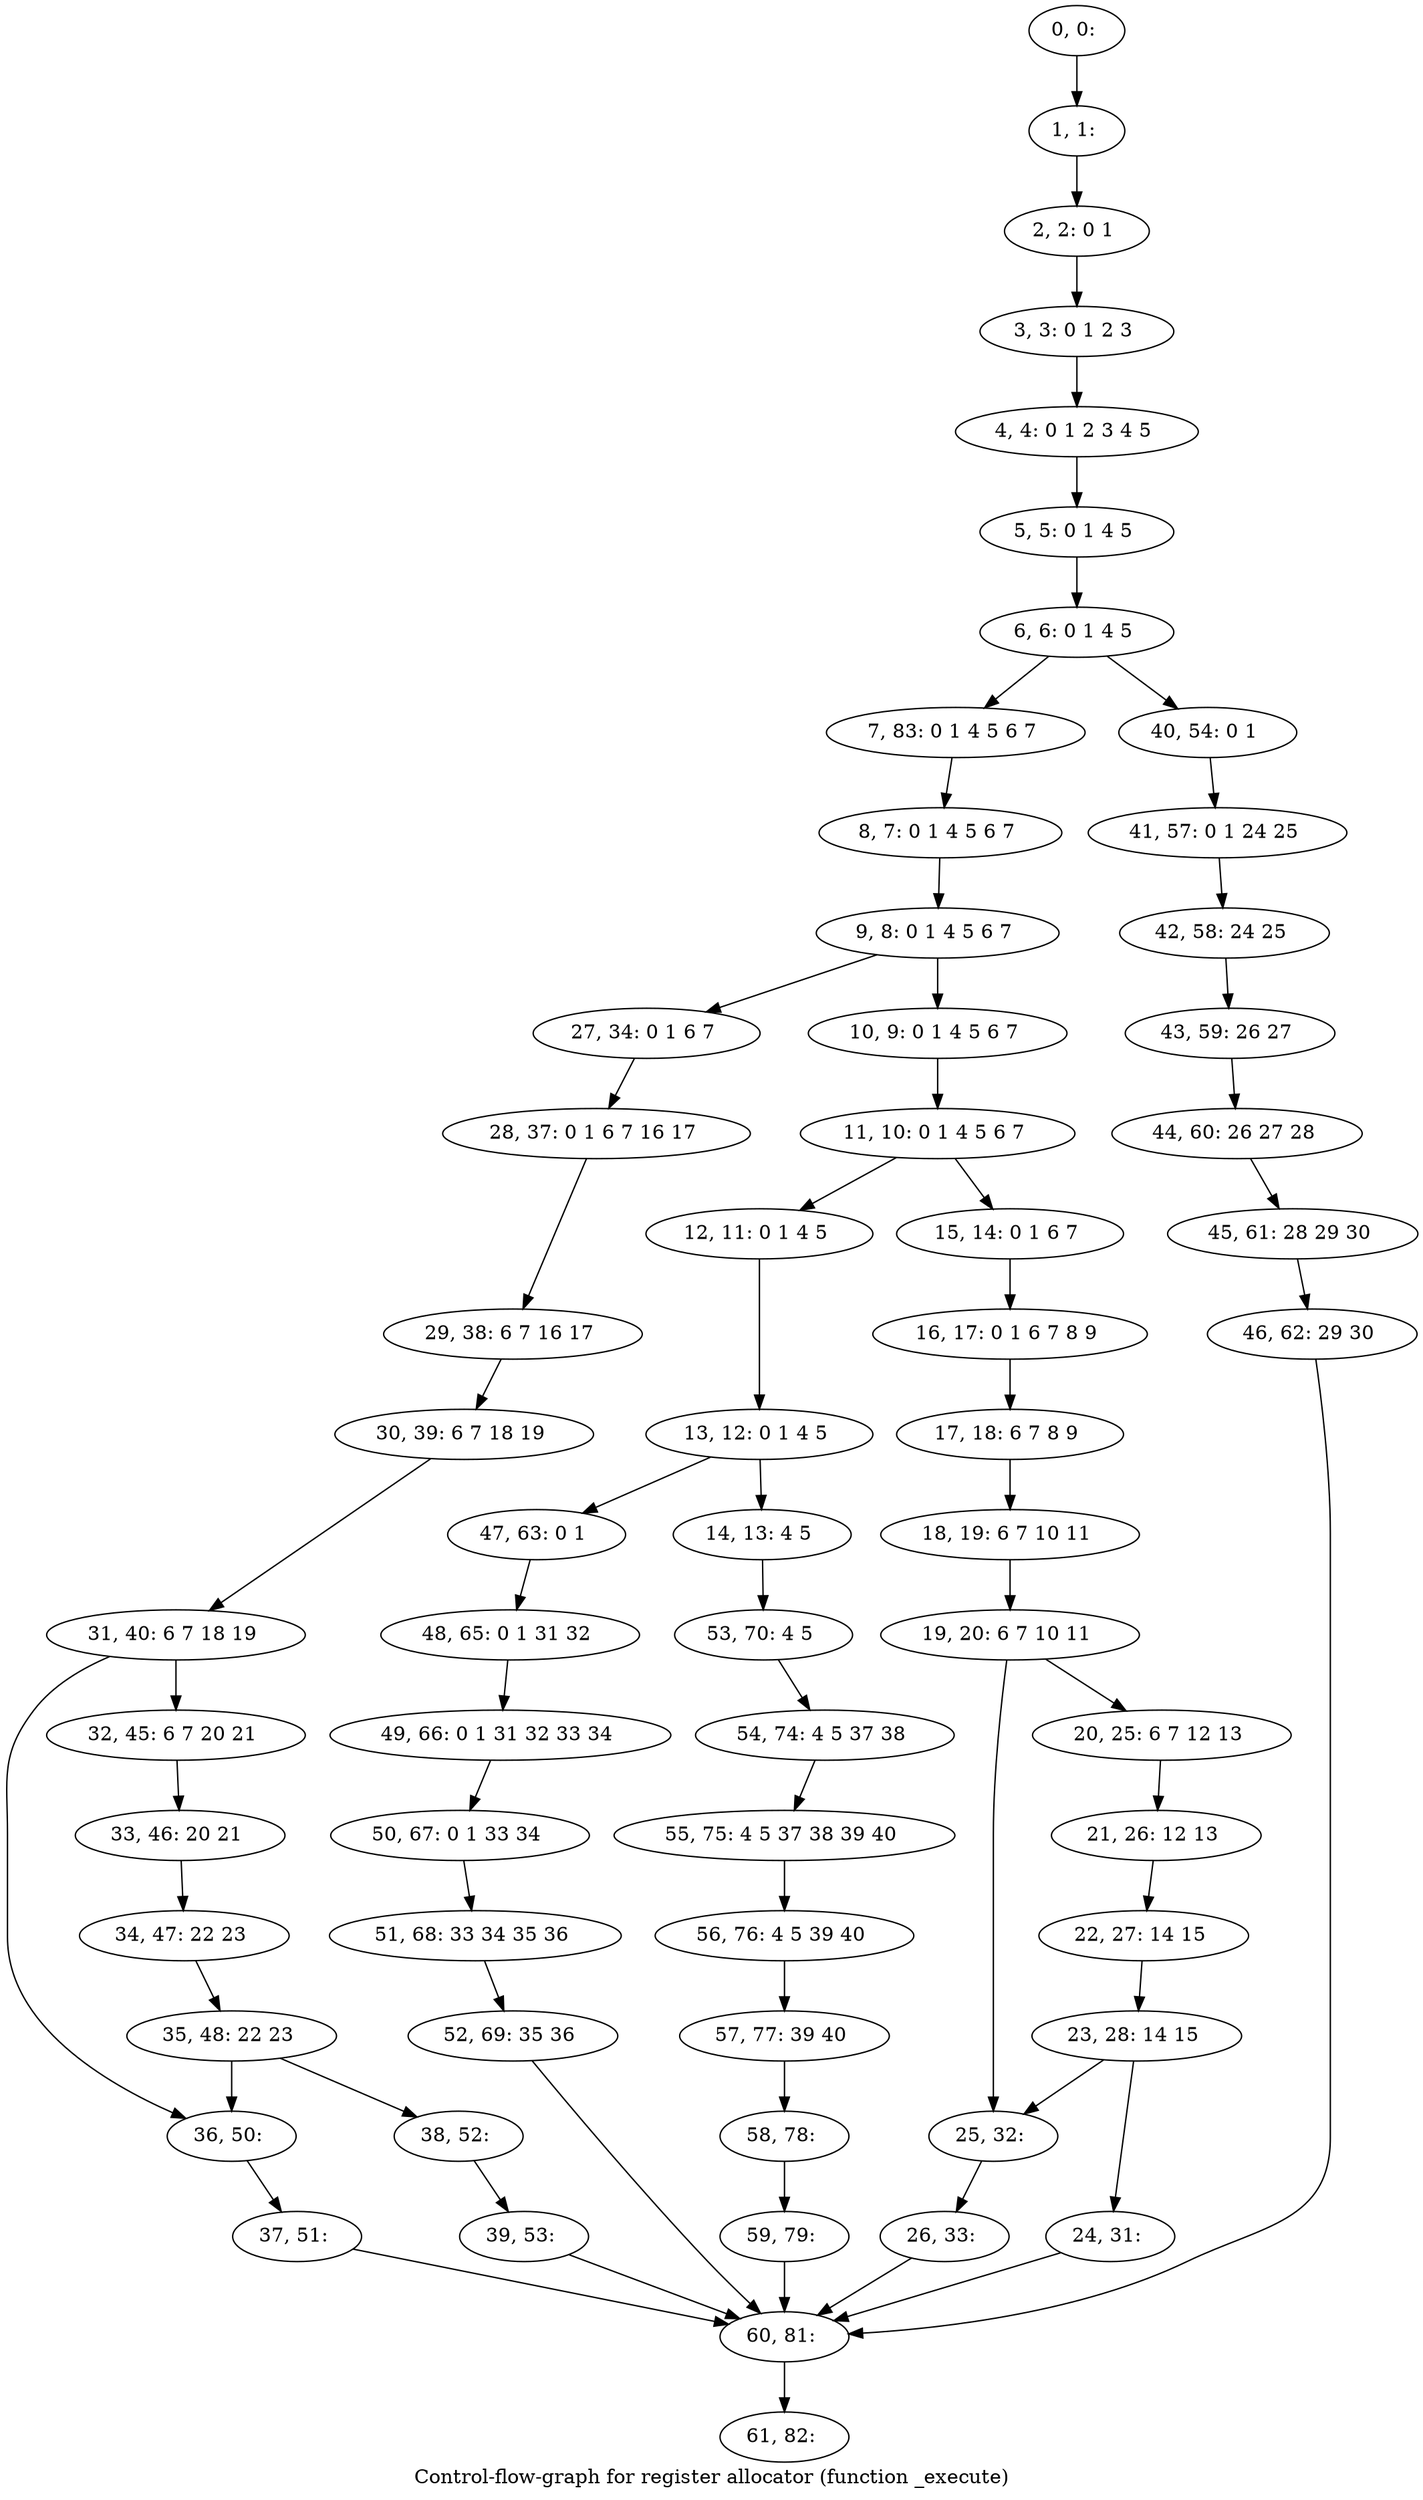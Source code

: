 digraph G {
graph [label="Control-flow-graph for register allocator (function _execute)"]
0[label="0, 0: "];
1[label="1, 1: "];
2[label="2, 2: 0 1 "];
3[label="3, 3: 0 1 2 3 "];
4[label="4, 4: 0 1 2 3 4 5 "];
5[label="5, 5: 0 1 4 5 "];
6[label="6, 6: 0 1 4 5 "];
7[label="7, 83: 0 1 4 5 6 7 "];
8[label="8, 7: 0 1 4 5 6 7 "];
9[label="9, 8: 0 1 4 5 6 7 "];
10[label="10, 9: 0 1 4 5 6 7 "];
11[label="11, 10: 0 1 4 5 6 7 "];
12[label="12, 11: 0 1 4 5 "];
13[label="13, 12: 0 1 4 5 "];
14[label="14, 13: 4 5 "];
15[label="15, 14: 0 1 6 7 "];
16[label="16, 17: 0 1 6 7 8 9 "];
17[label="17, 18: 6 7 8 9 "];
18[label="18, 19: 6 7 10 11 "];
19[label="19, 20: 6 7 10 11 "];
20[label="20, 25: 6 7 12 13 "];
21[label="21, 26: 12 13 "];
22[label="22, 27: 14 15 "];
23[label="23, 28: 14 15 "];
24[label="24, 31: "];
25[label="25, 32: "];
26[label="26, 33: "];
27[label="27, 34: 0 1 6 7 "];
28[label="28, 37: 0 1 6 7 16 17 "];
29[label="29, 38: 6 7 16 17 "];
30[label="30, 39: 6 7 18 19 "];
31[label="31, 40: 6 7 18 19 "];
32[label="32, 45: 6 7 20 21 "];
33[label="33, 46: 20 21 "];
34[label="34, 47: 22 23 "];
35[label="35, 48: 22 23 "];
36[label="36, 50: "];
37[label="37, 51: "];
38[label="38, 52: "];
39[label="39, 53: "];
40[label="40, 54: 0 1 "];
41[label="41, 57: 0 1 24 25 "];
42[label="42, 58: 24 25 "];
43[label="43, 59: 26 27 "];
44[label="44, 60: 26 27 28 "];
45[label="45, 61: 28 29 30 "];
46[label="46, 62: 29 30 "];
47[label="47, 63: 0 1 "];
48[label="48, 65: 0 1 31 32 "];
49[label="49, 66: 0 1 31 32 33 34 "];
50[label="50, 67: 0 1 33 34 "];
51[label="51, 68: 33 34 35 36 "];
52[label="52, 69: 35 36 "];
53[label="53, 70: 4 5 "];
54[label="54, 74: 4 5 37 38 "];
55[label="55, 75: 4 5 37 38 39 40 "];
56[label="56, 76: 4 5 39 40 "];
57[label="57, 77: 39 40 "];
58[label="58, 78: "];
59[label="59, 79: "];
60[label="60, 81: "];
61[label="61, 82: "];
0->1 ;
1->2 ;
2->3 ;
3->4 ;
4->5 ;
5->6 ;
6->7 ;
6->40 ;
7->8 ;
8->9 ;
9->10 ;
9->27 ;
10->11 ;
11->12 ;
11->15 ;
12->13 ;
13->14 ;
13->47 ;
14->53 ;
15->16 ;
16->17 ;
17->18 ;
18->19 ;
19->20 ;
19->25 ;
20->21 ;
21->22 ;
22->23 ;
23->24 ;
23->25 ;
24->60 ;
25->26 ;
26->60 ;
27->28 ;
28->29 ;
29->30 ;
30->31 ;
31->32 ;
31->36 ;
32->33 ;
33->34 ;
34->35 ;
35->36 ;
35->38 ;
36->37 ;
37->60 ;
38->39 ;
39->60 ;
40->41 ;
41->42 ;
42->43 ;
43->44 ;
44->45 ;
45->46 ;
46->60 ;
47->48 ;
48->49 ;
49->50 ;
50->51 ;
51->52 ;
52->60 ;
53->54 ;
54->55 ;
55->56 ;
56->57 ;
57->58 ;
58->59 ;
59->60 ;
60->61 ;
}
